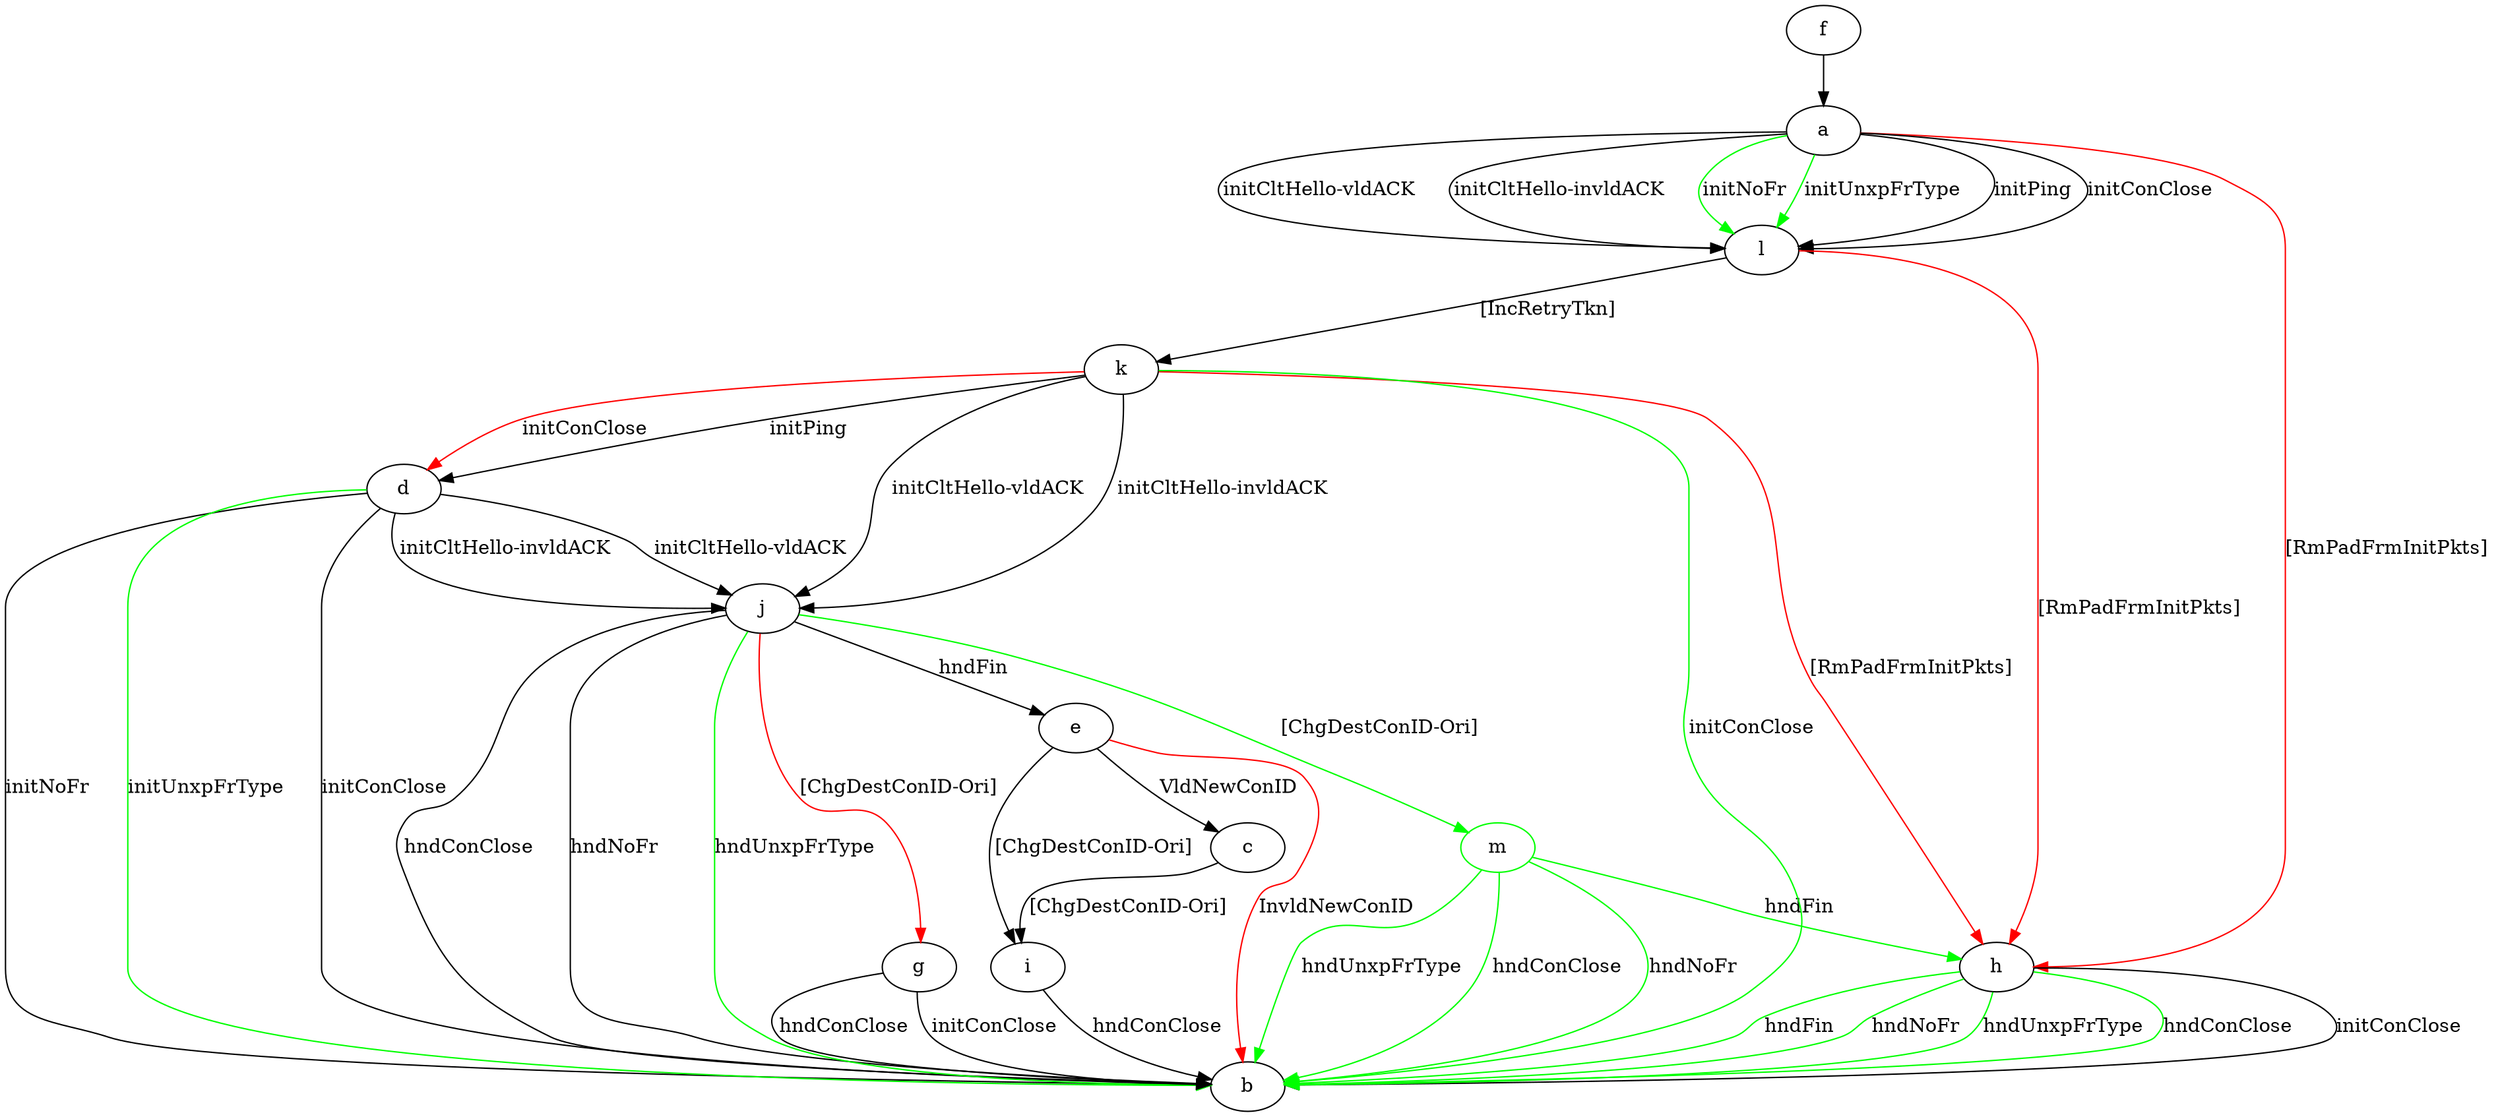 digraph "" {
	a -> h	[key=0,
		color=red,
		label="[RmPadFrmInitPkts] "];
	a -> l	[key=0,
		label="initPing "];
	a -> l	[key=1,
		label="initConClose "];
	a -> l	[key=2,
		label="initCltHello-vldACK "];
	a -> l	[key=3,
		label="initCltHello-invldACK "];
	a -> l	[key=4,
		color=green,
		label="initNoFr "];
	a -> l	[key=5,
		color=green,
		label="initUnxpFrType "];
	c -> i	[key=0,
		label="[ChgDestConID-Ori] "];
	d -> b	[key=0,
		label="initConClose "];
	d -> b	[key=1,
		label="initNoFr "];
	d -> b	[key=2,
		color=green,
		label="initUnxpFrType "];
	d -> j	[key=0,
		label="initCltHello-vldACK "];
	d -> j	[key=1,
		label="initCltHello-invldACK "];
	e -> b	[key=0,
		color=red,
		label="InvldNewConID "];
	e -> c	[key=0,
		label="VldNewConID "];
	e -> i	[key=0,
		label="[ChgDestConID-Ori] "];
	f -> a	[key=0];
	g -> b	[key=0,
		label="initConClose "];
	g -> b	[key=1,
		label="hndConClose "];
	h -> b	[key=0,
		label="initConClose "];
	h -> b	[key=1,
		color=green,
		label="hndFin "];
	h -> b	[key=2,
		color=green,
		label="hndNoFr "];
	h -> b	[key=3,
		color=green,
		label="hndUnxpFrType "];
	h -> b	[key=4,
		color=green,
		label="hndConClose "];
	i -> b	[key=0,
		label="hndConClose "];
	j -> b	[key=0,
		label="hndConClose "];
	j -> b	[key=1,
		label="hndNoFr "];
	j -> b	[key=2,
		color=green,
		label="hndUnxpFrType "];
	j -> e	[key=0,
		label="hndFin "];
	j -> g	[key=0,
		color=red,
		label="[ChgDestConID-Ori] "];
	m	[color=green];
	j -> m	[key=0,
		color=green,
		label="[ChgDestConID-Ori] "];
	k -> b	[key=0,
		color=green,
		label="initConClose "];
	k -> d	[key=0,
		label="initPing "];
	k -> d	[key=1,
		color=red,
		label="initConClose "];
	k -> h	[key=0,
		color=red,
		label="[RmPadFrmInitPkts] "];
	k -> j	[key=0,
		label="initCltHello-vldACK "];
	k -> j	[key=1,
		label="initCltHello-invldACK "];
	l -> h	[key=0,
		color=red,
		label="[RmPadFrmInitPkts] "];
	l -> k	[key=0,
		label="[IncRetryTkn] "];
	m -> b	[key=0,
		color=green,
		label="hndNoFr "];
	m -> b	[key=1,
		color=green,
		label="hndUnxpFrType "];
	m -> b	[key=2,
		color=green,
		label="hndConClose "];
	m -> h	[key=0,
		color=green,
		label="hndFin "];
}
